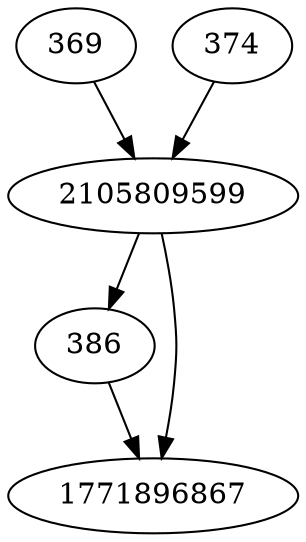 strict digraph  {
386;
1771896867;
369;
374;
2105809599;
386 -> 1771896867;
369 -> 2105809599;
374 -> 2105809599;
2105809599 -> 1771896867;
2105809599 -> 386;
}

